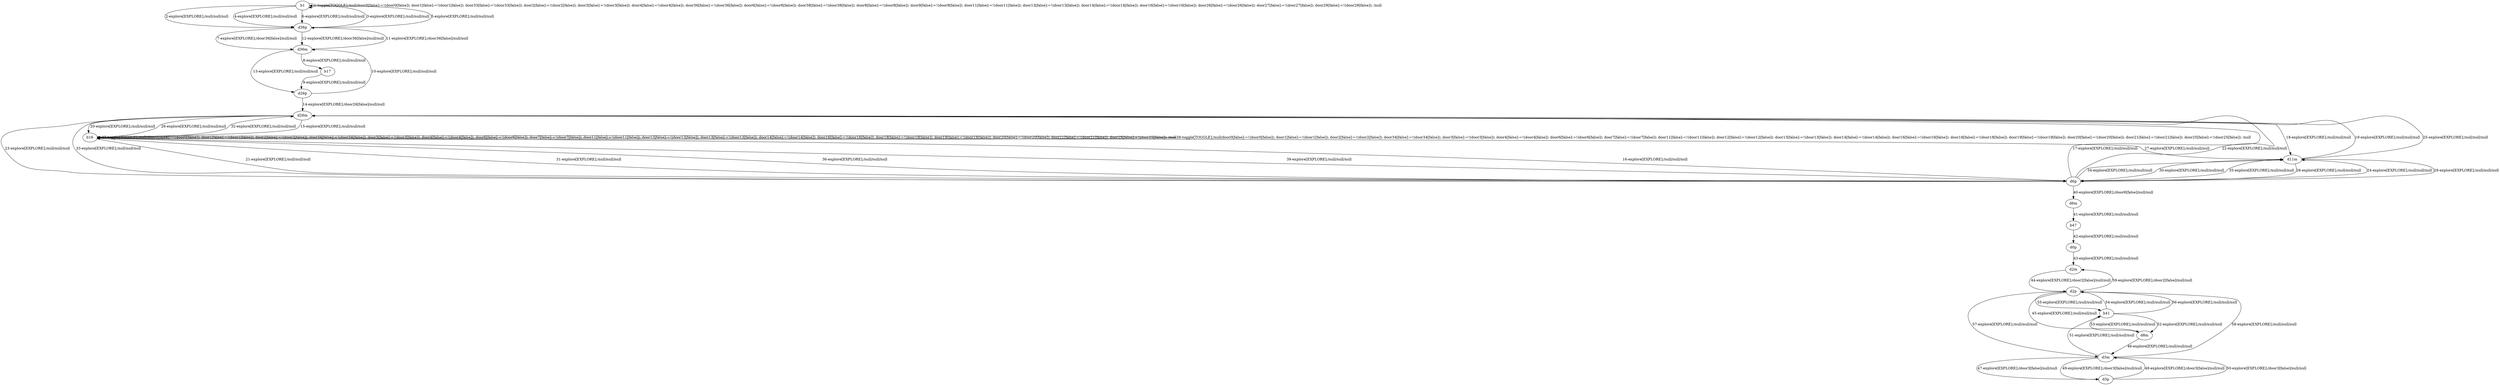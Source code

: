 # Total number of goals covered by this test: 1
# d8m --> b41

digraph g {
"b1" -> "b1" [label = "1-toggle[TOGGLE];/null/door0[false]:=!(door0[false]); door1[false]:=!(door1[false]); door33[false]:=!(door33[false]); door2[false]:=!(door2[false]); door3[false]:=!(door3[false]); door4[false]:=!(door4[false]); door36[false]:=!(door36[false]); door6[false]:=!(door6[false]); door38[false]:=!(door38[false]); door8[false]:=!(door8[false]); door9[false]:=!(door9[false]); door11[false]:=!(door11[false]); door13[false]:=!(door13[false]); door14[false]:=!(door14[false]); door16[false]:=!(door16[false]); door26[false]:=!(door26[false]); door27[false]:=!(door27[false]); door29[false]:=!(door29[false]); /null"];
"b1" -> "d36p" [label = "2-explore[EXPLORE];/null/null/null"];
"d36p" -> "b1" [label = "3-explore[EXPLORE];/null/null/null"];
"b1" -> "d36p" [label = "4-explore[EXPLORE];/null/null/null"];
"d36p" -> "b1" [label = "5-explore[EXPLORE];/null/null/null"];
"b1" -> "d36p" [label = "6-explore[EXPLORE];/null/null/null"];
"d36p" -> "d36m" [label = "7-explore[EXPLORE];/door36[false]/null/null"];
"d36m" -> "b17" [label = "8-explore[EXPLORE];/null/null/null"];
"b17" -> "d26p" [label = "9-explore[EXPLORE];/null/null/null"];
"d26p" -> "d36m" [label = "10-explore[EXPLORE];/null/null/null"];
"d36m" -> "d36p" [label = "11-explore[EXPLORE];/door36[false]/null/null"];
"d36p" -> "d36m" [label = "12-explore[EXPLORE];/door36[false]/null/null"];
"d36m" -> "d26p" [label = "13-explore[EXPLORE];/null/null/null"];
"d26p" -> "d26m" [label = "14-explore[EXPLORE];/door26[false]/null/null"];
"d26m" -> "b16" [label = "15-explore[EXPLORE];/null/null/null"];
"b16" -> "d6p" [label = "16-explore[EXPLORE];/null/null/null"];
"d6p" -> "d26m" [label = "17-explore[EXPLORE];/null/null/null"];
"d26m" -> "d11m" [label = "18-explore[EXPLORE];/null/null/null"];
"d11m" -> "d26m" [label = "19-explore[EXPLORE];/null/null/null"];
"d26m" -> "b16" [label = "20-explore[EXPLORE];/null/null/null"];
"b16" -> "d6p" [label = "21-explore[EXPLORE];/null/null/null"];
"d6p" -> "d26m" [label = "22-explore[EXPLORE];/null/null/null"];
"d26m" -> "d6p" [label = "23-explore[EXPLORE];/null/null/null"];
"d6p" -> "d11m" [label = "24-explore[EXPLORE];/null/null/null"];
"d11m" -> "d26m" [label = "25-explore[EXPLORE];/null/null/null"];
"d26m" -> "b16" [label = "26-explore[EXPLORE];/null/null/null"];
"b16" -> "d11m" [label = "27-explore[EXPLORE];/null/null/null"];
"d11m" -> "d6p" [label = "28-explore[EXPLORE];/null/null/null"];
"d6p" -> "d11m" [label = "29-explore[EXPLORE];/null/null/null"];
"d11m" -> "d6p" [label = "30-explore[EXPLORE];/null/null/null"];
"d6p" -> "b16" [label = "31-explore[EXPLORE];/null/null/null"];
"b16" -> "d26m" [label = "32-explore[EXPLORE];/null/null/null"];
"d26m" -> "d6p" [label = "33-explore[EXPLORE];/null/null/null"];
"d6p" -> "d11m" [label = "34-explore[EXPLORE];/null/null/null"];
"d11m" -> "d6p" [label = "35-explore[EXPLORE];/null/null/null"];
"d6p" -> "b16" [label = "36-explore[EXPLORE];/null/null/null"];
"b16" -> "b16" [label = "37-toggle[TOGGLE];/null/door0[false]:=!(door0[false]); door1[false]:=!(door1[false]); door2[false]:=!(door2[false]); door34[false]:=!(door34[false]); door3[false]:=!(door3[false]); door4[false]:=!(door4[false]); door6[false]:=!(door6[false]); door7[false]:=!(door7[false]); door11[false]:=!(door11[false]); door12[false]:=!(door12[false]); door13[false]:=!(door13[false]); door14[false]:=!(door14[false]); door16[false]:=!(door16[false]); door18[false]:=!(door18[false]); door19[false]:=!(door19[false]); door20[false]:=!(door20[false]); door21[false]:=!(door21[false]); door25[false]:=!(door25[false]); /null"];
"b16" -> "b16" [label = "38-toggle[TOGGLE];/null/door0[false]:=!(door0[false]); door1[false]:=!(door1[false]); door2[false]:=!(door2[false]); door34[false]:=!(door34[false]); door3[false]:=!(door3[false]); door4[false]:=!(door4[false]); door6[false]:=!(door6[false]); door7[false]:=!(door7[false]); door11[false]:=!(door11[false]); door12[false]:=!(door12[false]); door13[false]:=!(door13[false]); door14[false]:=!(door14[false]); door16[false]:=!(door16[false]); door18[false]:=!(door18[false]); door19[false]:=!(door19[false]); door20[false]:=!(door20[false]); door21[false]:=!(door21[false]); door25[false]:=!(door25[false]); /null"];
"b16" -> "d6p" [label = "39-explore[EXPLORE];/null/null/null"];
"d6p" -> "d6m" [label = "40-explore[EXPLORE];/door6[false]/null/null"];
"d6m" -> "b47" [label = "41-explore[EXPLORE];/null/null/null"];
"b47" -> "d0p" [label = "42-explore[EXPLORE];/null/null/null"];
"d0p" -> "d2m" [label = "43-explore[EXPLORE];/null/null/null"];
"d2m" -> "d2p" [label = "44-explore[EXPLORE];/door2[false]/null/null"];
"d2p" -> "d8m" [label = "45-explore[EXPLORE];/null/null/null"];
"d8m" -> "d3m" [label = "46-explore[EXPLORE];/null/null/null"];
"d3m" -> "d3p" [label = "47-explore[EXPLORE];/door3[false]/null/null"];
"d3p" -> "d3m" [label = "48-explore[EXPLORE];/door3[false]/null/null"];
"d3m" -> "d3p" [label = "49-explore[EXPLORE];/door3[false]/null/null"];
"d3p" -> "d3m" [label = "50-explore[EXPLORE];/door3[false]/null/null"];
"d3m" -> "b41" [label = "51-explore[EXPLORE];/null/null/null"];
"b41" -> "d8m" [label = "52-explore[EXPLORE];/null/null/null"];
"d8m" -> "b41" [label = "53-explore[EXPLORE];/null/null/null"];
"b41" -> "d2p" [label = "54-explore[EXPLORE];/null/null/null"];
"d2p" -> "b41" [label = "55-explore[EXPLORE];/null/null/null"];
"b41" -> "d2p" [label = "56-explore[EXPLORE];/null/null/null"];
"d2p" -> "d3m" [label = "57-explore[EXPLORE];/null/null/null"];
"d3m" -> "d2p" [label = "58-explore[EXPLORE];/null/null/null"];
"d2p" -> "d2m" [label = "59-explore[EXPLORE];/door2[false]/null/null"];
}